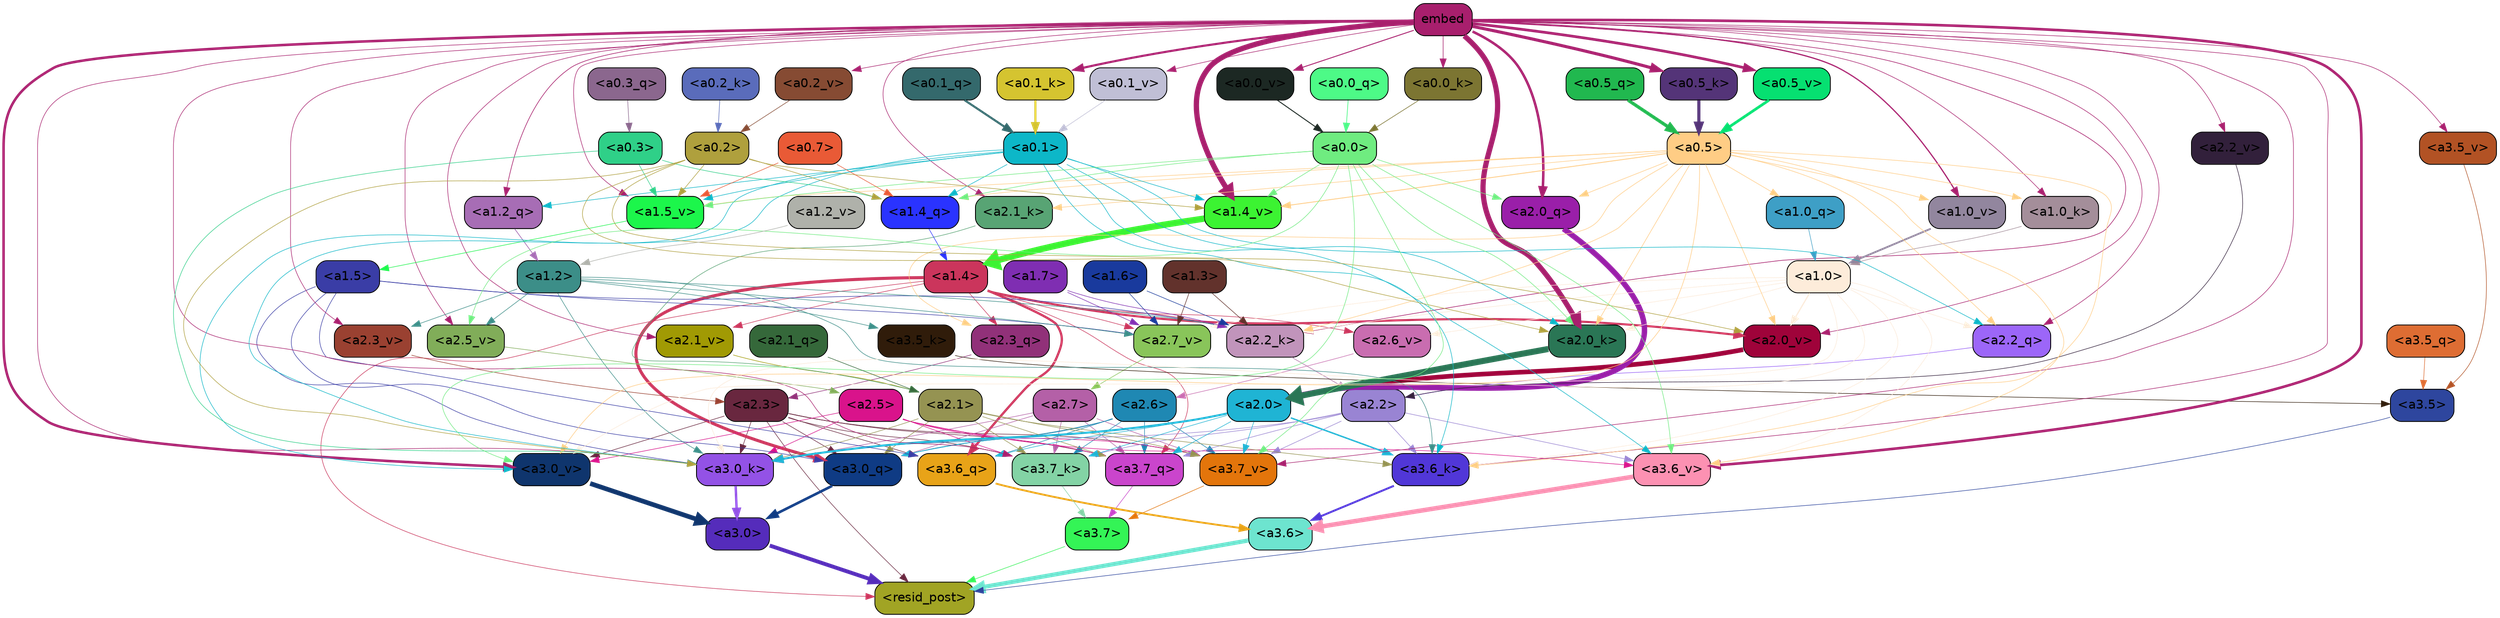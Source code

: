 strict digraph "" {
	graph [bgcolor=transparent,
		layout=dot,
		overlap=false,
		splines=true
	];
	"<a3.7>"	[color=black,
		fillcolor="#34f456",
		fontname=Helvetica,
		shape=box,
		style="filled, rounded"];
	"<resid_post>"	[color=black,
		fillcolor="#a1a424",
		fontname=Helvetica,
		shape=box,
		style="filled, rounded"];
	"<a3.7>" -> "<resid_post>"	[color="#34f456",
		penwidth=0.6];
	"<a3.6>"	[color=black,
		fillcolor="#6de4cf",
		fontname=Helvetica,
		shape=box,
		style="filled, rounded"];
	"<a3.6>" -> "<resid_post>"	[color="#6de4cf",
		penwidth=4.648244500160217];
	"<a3.5>"	[color=black,
		fillcolor="#2e469e",
		fontname=Helvetica,
		shape=box,
		style="filled, rounded"];
	"<a3.5>" -> "<resid_post>"	[color="#2e469e",
		penwidth=0.6];
	"<a3.0>"	[color=black,
		fillcolor="#552cbb",
		fontname=Helvetica,
		shape=box,
		style="filled, rounded"];
	"<a3.0>" -> "<resid_post>"	[color="#552cbb",
		penwidth=4.3288813829422];
	"<a2.3>"	[color=black,
		fillcolor="#69273f",
		fontname=Helvetica,
		shape=box,
		style="filled, rounded"];
	"<a2.3>" -> "<resid_post>"	[color="#69273f",
		penwidth=0.6];
	"<a3.7_q>"	[color=black,
		fillcolor="#ca45cc",
		fontname=Helvetica,
		shape=box,
		style="filled, rounded"];
	"<a2.3>" -> "<a3.7_q>"	[color="#69273f",
		penwidth=0.6];
	"<a3.6_q>"	[color=black,
		fillcolor="#e8a318",
		fontname=Helvetica,
		shape=box,
		style="filled, rounded"];
	"<a2.3>" -> "<a3.6_q>"	[color="#69273f",
		penwidth=0.6];
	"<a3.0_q>"	[color=black,
		fillcolor="#0f3b84",
		fontname=Helvetica,
		shape=box,
		style="filled, rounded"];
	"<a2.3>" -> "<a3.0_q>"	[color="#69273f",
		penwidth=0.6];
	"<a3.7_k>"	[color=black,
		fillcolor="#83d3a5",
		fontname=Helvetica,
		shape=box,
		style="filled, rounded"];
	"<a2.3>" -> "<a3.7_k>"	[color="#69273f",
		penwidth=0.6];
	"<a3.0_k>"	[color=black,
		fillcolor="#9352e6",
		fontname=Helvetica,
		shape=box,
		style="filled, rounded"];
	"<a2.3>" -> "<a3.0_k>"	[color="#69273f",
		penwidth=0.6];
	"<a3.7_v>"	[color=black,
		fillcolor="#e3750b",
		fontname=Helvetica,
		shape=box,
		style="filled, rounded"];
	"<a2.3>" -> "<a3.7_v>"	[color="#69273f",
		penwidth=0.6];
	"<a3.0_v>"	[color=black,
		fillcolor="#0f356d",
		fontname=Helvetica,
		shape=box,
		style="filled, rounded"];
	"<a2.3>" -> "<a3.0_v>"	[color="#69273f",
		penwidth=0.6];
	"<a1.4>"	[color=black,
		fillcolor="#cb355c",
		fontname=Helvetica,
		shape=box,
		style="filled, rounded"];
	"<a1.4>" -> "<resid_post>"	[color="#cb355c",
		penwidth=0.6];
	"<a1.4>" -> "<a3.7_q>"	[color="#cb355c",
		penwidth=0.6];
	"<a1.4>" -> "<a3.6_q>"	[color="#cb355c",
		penwidth=2.5397292599081993];
	"<a1.4>" -> "<a3.0_q>"	[color="#cb355c",
		penwidth=3.3985572457313538];
	"<a2.3_q>"	[color=black,
		fillcolor="#913179",
		fontname=Helvetica,
		shape=box,
		style="filled, rounded"];
	"<a1.4>" -> "<a2.3_q>"	[color="#cb355c",
		penwidth=0.6];
	"<a2.2_k>"	[color=black,
		fillcolor="#c194bb",
		fontname=Helvetica,
		shape=box,
		style="filled, rounded"];
	"<a1.4>" -> "<a2.2_k>"	[color="#cb355c",
		penwidth=0.6];
	"<a2.7_v>"	[color=black,
		fillcolor="#89c55a",
		fontname=Helvetica,
		shape=box,
		style="filled, rounded"];
	"<a1.4>" -> "<a2.7_v>"	[color="#cb355c",
		penwidth=0.6];
	"<a2.6_v>"	[color=black,
		fillcolor="#c96db0",
		fontname=Helvetica,
		shape=box,
		style="filled, rounded"];
	"<a1.4>" -> "<a2.6_v>"	[color="#cb355c",
		penwidth=0.6];
	"<a2.1_v>"	[color=black,
		fillcolor="#a19a04",
		fontname=Helvetica,
		shape=box,
		style="filled, rounded"];
	"<a1.4>" -> "<a2.1_v>"	[color="#cb355c",
		penwidth=0.6];
	"<a2.0_v>"	[color=black,
		fillcolor="#9f033a",
		fontname=Helvetica,
		shape=box,
		style="filled, rounded"];
	"<a1.4>" -> "<a2.0_v>"	[color="#cb355c",
		penwidth=2.3308929204940796];
	"<a3.7_q>" -> "<a3.7>"	[color="#ca45cc",
		penwidth=0.6];
	"<a3.6_q>" -> "<a3.6>"	[color="#e8a318",
		penwidth=2.03758105635643];
	"<a3.5_q>"	[color=black,
		fillcolor="#de6d33",
		fontname=Helvetica,
		shape=box,
		style="filled, rounded"];
	"<a3.5_q>" -> "<a3.5>"	[color="#de6d33",
		penwidth=0.6];
	"<a3.0_q>" -> "<a3.0>"	[color="#0f3b84",
		penwidth=2.8638100624084473];
	"<a3.7_k>" -> "<a3.7>"	[color="#83d3a5",
		penwidth=0.6];
	"<a3.6_k>"	[color=black,
		fillcolor="#5137d8",
		fontname=Helvetica,
		shape=box,
		style="filled, rounded"];
	"<a3.6_k>" -> "<a3.6>"	[color="#5137d8",
		penwidth=2.174198240041733];
	"<a3.5_k>"	[color=black,
		fillcolor="#301c0a",
		fontname=Helvetica,
		shape=box,
		style="filled, rounded"];
	"<a3.5_k>" -> "<a3.5>"	[color="#301c0a",
		penwidth=0.6];
	"<a3.0_k>" -> "<a3.0>"	[color="#9352e6",
		penwidth=2.6274144649505615];
	"<a3.7_v>" -> "<a3.7>"	[color="#e3750b",
		penwidth=0.6];
	"<a3.6_v>"	[color=black,
		fillcolor="#fc91b2",
		fontname=Helvetica,
		shape=box,
		style="filled, rounded"];
	"<a3.6_v>" -> "<a3.6>"	[color="#fc91b2",
		penwidth=5.002329230308533];
	"<a3.5_v>"	[color=black,
		fillcolor="#b25224",
		fontname=Helvetica,
		shape=box,
		style="filled, rounded"];
	"<a3.5_v>" -> "<a3.5>"	[color="#b25224",
		penwidth=0.6];
	"<a3.0_v>" -> "<a3.0>"	[color="#0f356d",
		penwidth=5.188832879066467];
	"<a2.7>"	[color=black,
		fillcolor="#b460a7",
		fontname=Helvetica,
		shape=box,
		style="filled, rounded"];
	"<a2.7>" -> "<a3.7_q>"	[color="#b460a7",
		penwidth=0.6];
	"<a2.7>" -> "<a3.0_q>"	[color="#b460a7",
		penwidth=0.6];
	"<a2.7>" -> "<a3.7_k>"	[color="#b460a7",
		penwidth=0.6];
	"<a2.7>" -> "<a3.0_k>"	[color="#b460a7",
		penwidth=0.6];
	"<a2.7>" -> "<a3.7_v>"	[color="#b460a7",
		penwidth=0.6];
	"<a2.6>"	[color=black,
		fillcolor="#1f88b3",
		fontname=Helvetica,
		shape=box,
		style="filled, rounded"];
	"<a2.6>" -> "<a3.7_q>"	[color="#1f88b3",
		penwidth=0.6];
	"<a2.6>" -> "<a3.6_q>"	[color="#1f88b3",
		penwidth=0.6];
	"<a2.6>" -> "<a3.0_q>"	[color="#1f88b3",
		penwidth=0.6];
	"<a2.6>" -> "<a3.7_k>"	[color="#1f88b3",
		penwidth=0.6];
	"<a2.6>" -> "<a3.0_k>"	[color="#1f88b3",
		penwidth=0.6];
	"<a2.6>" -> "<a3.7_v>"	[color="#1f88b3",
		penwidth=0.6];
	"<a2.5>"	[color=black,
		fillcolor="#d9138b",
		fontname=Helvetica,
		shape=box,
		style="filled, rounded"];
	"<a2.5>" -> "<a3.7_q>"	[color="#d9138b",
		penwidth=0.6];
	"<a2.5>" -> "<a3.7_k>"	[color="#d9138b",
		penwidth=0.6];
	"<a2.5>" -> "<a3.0_k>"	[color="#d9138b",
		penwidth=0.6];
	"<a2.5>" -> "<a3.7_v>"	[color="#d9138b",
		penwidth=0.6];
	"<a2.5>" -> "<a3.6_v>"	[color="#d9138b",
		penwidth=0.6];
	"<a2.5>" -> "<a3.0_v>"	[color="#d9138b",
		penwidth=0.6];
	"<a2.2>"	[color=black,
		fillcolor="#9984d3",
		fontname=Helvetica,
		shape=box,
		style="filled, rounded"];
	"<a2.2>" -> "<a3.7_q>"	[color="#9984d3",
		penwidth=0.6];
	"<a2.2>" -> "<a3.7_k>"	[color="#9984d3",
		penwidth=0.6];
	"<a2.2>" -> "<a3.6_k>"	[color="#9984d3",
		penwidth=0.6];
	"<a2.2>" -> "<a3.0_k>"	[color="#9984d3",
		penwidth=0.6];
	"<a2.2>" -> "<a3.7_v>"	[color="#9984d3",
		penwidth=0.6];
	"<a2.2>" -> "<a3.6_v>"	[color="#9984d3",
		penwidth=0.6];
	"<a2.1>"	[color=black,
		fillcolor="#959352",
		fontname=Helvetica,
		shape=box,
		style="filled, rounded"];
	"<a2.1>" -> "<a3.7_q>"	[color="#959352",
		penwidth=0.6];
	"<a2.1>" -> "<a3.0_q>"	[color="#959352",
		penwidth=0.6];
	"<a2.1>" -> "<a3.7_k>"	[color="#959352",
		penwidth=0.6];
	"<a2.1>" -> "<a3.6_k>"	[color="#959352",
		penwidth=0.6];
	"<a2.1>" -> "<a3.0_k>"	[color="#959352",
		penwidth=0.6];
	"<a2.1>" -> "<a3.7_v>"	[color="#959352",
		penwidth=0.6];
	"<a2.0>"	[color=black,
		fillcolor="#1fb4d4",
		fontname=Helvetica,
		shape=box,
		style="filled, rounded"];
	"<a2.0>" -> "<a3.7_q>"	[color="#1fb4d4",
		penwidth=0.6];
	"<a2.0>" -> "<a3.6_q>"	[color="#1fb4d4",
		penwidth=0.6];
	"<a2.0>" -> "<a3.0_q>"	[color="#1fb4d4",
		penwidth=0.6];
	"<a2.0>" -> "<a3.7_k>"	[color="#1fb4d4",
		penwidth=0.6];
	"<a2.0>" -> "<a3.6_k>"	[color="#1fb4d4",
		penwidth=1.5717863738536835];
	"<a2.0>" -> "<a3.0_k>"	[color="#1fb4d4",
		penwidth=2.205150544643402];
	"<a2.0>" -> "<a3.7_v>"	[color="#1fb4d4",
		penwidth=0.6];
	"<a1.5>"	[color=black,
		fillcolor="#3a3da6",
		fontname=Helvetica,
		shape=box,
		style="filled, rounded"];
	"<a1.5>" -> "<a3.6_q>"	[color="#3a3da6",
		penwidth=0.6];
	"<a1.5>" -> "<a3.0_q>"	[color="#3a3da6",
		penwidth=0.6];
	"<a1.5>" -> "<a3.0_k>"	[color="#3a3da6",
		penwidth=0.6];
	"<a1.5>" -> "<a2.2_k>"	[color="#3a3da6",
		penwidth=0.6];
	"<a1.5>" -> "<a2.7_v>"	[color="#3a3da6",
		penwidth=0.6];
	embed	[color=black,
		fillcolor="#a81f6d",
		fontname=Helvetica,
		shape=box,
		style="filled, rounded"];
	embed -> "<a3.7_k>"	[color="#a81f6d",
		penwidth=0.6];
	embed -> "<a3.6_k>"	[color="#a81f6d",
		penwidth=0.6];
	embed -> "<a3.0_k>"	[color="#a81f6d",
		penwidth=0.6];
	embed -> "<a3.7_v>"	[color="#a81f6d",
		penwidth=0.6];
	embed -> "<a3.6_v>"	[color="#a81f6d",
		penwidth=2.882729172706604];
	embed -> "<a3.5_v>"	[color="#a81f6d",
		penwidth=0.6];
	embed -> "<a3.0_v>"	[color="#a81f6d",
		penwidth=2.812090039253235];
	"<a2.2_q>"	[color=black,
		fillcolor="#9c66f8",
		fontname=Helvetica,
		shape=box,
		style="filled, rounded"];
	embed -> "<a2.2_q>"	[color="#a81f6d",
		penwidth=0.6];
	"<a2.0_q>"	[color=black,
		fillcolor="#9a1fa9",
		fontname=Helvetica,
		shape=box,
		style="filled, rounded"];
	embed -> "<a2.0_q>"	[color="#a81f6d",
		penwidth=2.773140072822571];
	embed -> "<a2.2_k>"	[color="#a81f6d",
		penwidth=0.6694881916046143];
	"<a2.1_k>"	[color=black,
		fillcolor="#58a474",
		fontname=Helvetica,
		shape=box,
		style="filled, rounded"];
	embed -> "<a2.1_k>"	[color="#a81f6d",
		penwidth=0.6];
	"<a2.0_k>"	[color=black,
		fillcolor="#2a7655",
		fontname=Helvetica,
		shape=box,
		style="filled, rounded"];
	embed -> "<a2.0_k>"	[color="#a81f6d",
		penwidth=5.809704422950745];
	"<a2.5_v>"	[color=black,
		fillcolor="#81ad59",
		fontname=Helvetica,
		shape=box,
		style="filled, rounded"];
	embed -> "<a2.5_v>"	[color="#a81f6d",
		penwidth=0.6];
	"<a2.3_v>"	[color=black,
		fillcolor="#9a4131",
		fontname=Helvetica,
		shape=box,
		style="filled, rounded"];
	embed -> "<a2.3_v>"	[color="#a81f6d",
		penwidth=0.6];
	"<a2.2_v>"	[color=black,
		fillcolor="#32203b",
		fontname=Helvetica,
		shape=box,
		style="filled, rounded"];
	embed -> "<a2.2_v>"	[color="#a81f6d",
		penwidth=0.6];
	embed -> "<a2.1_v>"	[color="#a81f6d",
		penwidth=0.6];
	embed -> "<a2.0_v>"	[color="#a81f6d",
		penwidth=0.6];
	"<a1.2_q>"	[color=black,
		fillcolor="#a76db5",
		fontname=Helvetica,
		shape=box,
		style="filled, rounded"];
	embed -> "<a1.2_q>"	[color="#a81f6d",
		penwidth=0.6789929866790771];
	"<a1.0_k>"	[color=black,
		fillcolor="#a48e9a",
		fontname=Helvetica,
		shape=box,
		style="filled, rounded"];
	embed -> "<a1.0_k>"	[color="#a81f6d",
		penwidth=0.6];
	"<a1.5_v>"	[color=black,
		fillcolor="#1cf64b",
		fontname=Helvetica,
		shape=box,
		style="filled, rounded"];
	embed -> "<a1.5_v>"	[color="#a81f6d",
		penwidth=0.6];
	"<a1.4_v>"	[color=black,
		fillcolor="#3cf332",
		fontname=Helvetica,
		shape=box,
		style="filled, rounded"];
	embed -> "<a1.4_v>"	[color="#a81f6d",
		penwidth=5.930049657821655];
	"<a1.0_v>"	[color=black,
		fillcolor="#92869e",
		fontname=Helvetica,
		shape=box,
		style="filled, rounded"];
	embed -> "<a1.0_v>"	[color="#a81f6d",
		penwidth=1.3246397972106934];
	"<a0.5_k>"	[color=black,
		fillcolor="#543478",
		fontname=Helvetica,
		shape=box,
		style="filled, rounded"];
	embed -> "<a0.5_k>"	[color="#a81f6d",
		penwidth=3.417628586292267];
	"<a0.1_k>"	[color=black,
		fillcolor="#d5c430",
		fontname=Helvetica,
		shape=box,
		style="filled, rounded"];
	embed -> "<a0.1_k>"	[color="#a81f6d",
		penwidth=2.365019917488098];
	"<a0.0_k>"	[color=black,
		fillcolor="#7c7532",
		fontname=Helvetica,
		shape=box,
		style="filled, rounded"];
	embed -> "<a0.0_k>"	[color="#a81f6d",
		penwidth=0.6479218006134033];
	"<a0.5_v>"	[color=black,
		fillcolor="#06e071",
		fontname=Helvetica,
		shape=box,
		style="filled, rounded"];
	embed -> "<a0.5_v>"	[color="#a81f6d",
		penwidth=2.9912296533584595];
	"<a0.2_v>"	[color=black,
		fillcolor="#864b33",
		fontname=Helvetica,
		shape=box,
		style="filled, rounded"];
	embed -> "<a0.2_v>"	[color="#a81f6d",
		penwidth=0.6];
	"<a0.1_v>"	[color=black,
		fillcolor="#c0bfd6",
		fontname=Helvetica,
		shape=box,
		style="filled, rounded"];
	embed -> "<a0.1_v>"	[color="#a81f6d",
		penwidth=0.6];
	"<a0.0_v>"	[color=black,
		fillcolor="#1c2823",
		fontname=Helvetica,
		shape=box,
		style="filled, rounded"];
	embed -> "<a0.0_v>"	[color="#a81f6d",
		penwidth=1.0032603740692139];
	"<a1.2>"	[color=black,
		fillcolor="#3c8e88",
		fontname=Helvetica,
		shape=box,
		style="filled, rounded"];
	"<a1.2>" -> "<a3.6_k>"	[color="#3c8e88",
		penwidth=0.6];
	"<a1.2>" -> "<a3.5_k>"	[color="#3c8e88",
		penwidth=0.6];
	"<a1.2>" -> "<a3.0_k>"	[color="#3c8e88",
		penwidth=0.6];
	"<a1.2>" -> "<a2.2_k>"	[color="#3c8e88",
		penwidth=0.6];
	"<a1.2>" -> "<a2.7_v>"	[color="#3c8e88",
		penwidth=0.6];
	"<a1.2>" -> "<a2.5_v>"	[color="#3c8e88",
		penwidth=0.6];
	"<a1.2>" -> "<a2.3_v>"	[color="#3c8e88",
		penwidth=0.6];
	"<a1.0>"	[color=black,
		fillcolor="#fdecda",
		fontname=Helvetica,
		shape=box,
		style="filled, rounded"];
	"<a1.0>" -> "<a3.6_k>"	[color="#fdecda",
		penwidth=0.6];
	"<a1.0>" -> "<a3.0_k>"	[color="#fdecda",
		penwidth=0.6];
	"<a1.0>" -> "<a3.6_v>"	[color="#fdecda",
		penwidth=0.6];
	"<a1.0>" -> "<a3.0_v>"	[color="#fdecda",
		penwidth=0.6];
	"<a1.0>" -> "<a2.2_q>"	[color="#fdecda",
		penwidth=0.6];
	"<a1.0>" -> "<a2.2_k>"	[color="#fdecda",
		penwidth=0.6];
	"<a1.0>" -> "<a2.0_k>"	[color="#fdecda",
		penwidth=0.6];
	"<a1.0>" -> "<a2.7_v>"	[color="#fdecda",
		penwidth=0.6];
	"<a1.0>" -> "<a2.6_v>"	[color="#fdecda",
		penwidth=0.6];
	"<a1.0>" -> "<a2.0_v>"	[color="#fdecda",
		penwidth=1.2632839679718018];
	"<a0.5>"	[color=black,
		fillcolor="#ffcd85",
		fontname=Helvetica,
		shape=box,
		style="filled, rounded"];
	"<a0.5>" -> "<a3.6_k>"	[color="#ffcd85",
		penwidth=0.6];
	"<a0.5>" -> "<a3.6_v>"	[color="#ffcd85",
		penwidth=0.6];
	"<a0.5>" -> "<a3.0_v>"	[color="#ffcd85",
		penwidth=0.6281400918960571];
	"<a0.5>" -> "<a2.3_q>"	[color="#ffcd85",
		penwidth=0.6];
	"<a0.5>" -> "<a2.2_q>"	[color="#ffcd85",
		penwidth=0.6];
	"<a0.5>" -> "<a2.0_q>"	[color="#ffcd85",
		penwidth=0.6];
	"<a0.5>" -> "<a2.2_k>"	[color="#ffcd85",
		penwidth=0.6];
	"<a0.5>" -> "<a2.1_k>"	[color="#ffcd85",
		penwidth=0.6];
	"<a0.5>" -> "<a2.0_k>"	[color="#ffcd85",
		penwidth=0.6196913719177246];
	"<a0.5>" -> "<a2.0_v>"	[color="#ffcd85",
		penwidth=0.6];
	"<a1.4_q>"	[color=black,
		fillcolor="#2a33ff",
		fontname=Helvetica,
		shape=box,
		style="filled, rounded"];
	"<a0.5>" -> "<a1.4_q>"	[color="#ffcd85",
		penwidth=0.6];
	"<a1.0_q>"	[color=black,
		fillcolor="#3e9fc6",
		fontname=Helvetica,
		shape=box,
		style="filled, rounded"];
	"<a0.5>" -> "<a1.0_q>"	[color="#ffcd85",
		penwidth=0.6];
	"<a0.5>" -> "<a1.0_k>"	[color="#ffcd85",
		penwidth=0.6];
	"<a0.5>" -> "<a1.5_v>"	[color="#ffcd85",
		penwidth=0.6];
	"<a0.5>" -> "<a1.4_v>"	[color="#ffcd85",
		penwidth=0.9038386344909668];
	"<a0.5>" -> "<a1.0_v>"	[color="#ffcd85",
		penwidth=0.6];
	"<a0.1>"	[color=black,
		fillcolor="#0db7c8",
		fontname=Helvetica,
		shape=box,
		style="filled, rounded"];
	"<a0.1>" -> "<a3.6_k>"	[color="#0db7c8",
		penwidth=0.6];
	"<a0.1>" -> "<a3.0_k>"	[color="#0db7c8",
		penwidth=0.6];
	"<a0.1>" -> "<a3.6_v>"	[color="#0db7c8",
		penwidth=0.6];
	"<a0.1>" -> "<a3.0_v>"	[color="#0db7c8",
		penwidth=0.6];
	"<a0.1>" -> "<a2.2_q>"	[color="#0db7c8",
		penwidth=0.6];
	"<a0.1>" -> "<a2.0_k>"	[color="#0db7c8",
		penwidth=0.6];
	"<a0.1>" -> "<a1.4_q>"	[color="#0db7c8",
		penwidth=0.6];
	"<a0.1>" -> "<a1.2_q>"	[color="#0db7c8",
		penwidth=0.6];
	"<a0.1>" -> "<a1.5_v>"	[color="#0db7c8",
		penwidth=0.6];
	"<a0.1>" -> "<a1.4_v>"	[color="#0db7c8",
		penwidth=0.6];
	"<a0.3>"	[color=black,
		fillcolor="#2fd088",
		fontname=Helvetica,
		shape=box,
		style="filled, rounded"];
	"<a0.3>" -> "<a3.0_k>"	[color="#2fd088",
		penwidth=0.6];
	"<a0.3>" -> "<a1.4_q>"	[color="#2fd088",
		penwidth=0.6];
	"<a0.3>" -> "<a1.5_v>"	[color="#2fd088",
		penwidth=0.6];
	"<a0.2>"	[color=black,
		fillcolor="#afa03d",
		fontname=Helvetica,
		shape=box,
		style="filled, rounded"];
	"<a0.2>" -> "<a3.0_k>"	[color="#afa03d",
		penwidth=0.6];
	"<a0.2>" -> "<a2.0_k>"	[color="#afa03d",
		penwidth=0.6];
	"<a0.2>" -> "<a2.0_v>"	[color="#afa03d",
		penwidth=0.6];
	"<a0.2>" -> "<a1.4_q>"	[color="#afa03d",
		penwidth=0.6];
	"<a0.2>" -> "<a1.5_v>"	[color="#afa03d",
		penwidth=0.6];
	"<a0.2>" -> "<a1.4_v>"	[color="#afa03d",
		penwidth=0.6];
	"<a0.0>"	[color=black,
		fillcolor="#6fec80",
		fontname=Helvetica,
		shape=box,
		style="filled, rounded"];
	"<a0.0>" -> "<a3.7_v>"	[color="#6fec80",
		penwidth=0.6];
	"<a0.0>" -> "<a3.6_v>"	[color="#6fec80",
		penwidth=0.6];
	"<a0.0>" -> "<a3.0_v>"	[color="#6fec80",
		penwidth=0.6];
	"<a0.0>" -> "<a2.0_q>"	[color="#6fec80",
		penwidth=0.6];
	"<a0.0>" -> "<a2.0_k>"	[color="#6fec80",
		penwidth=0.6];
	"<a0.0>" -> "<a2.5_v>"	[color="#6fec80",
		penwidth=0.6];
	"<a0.0>" -> "<a1.4_q>"	[color="#6fec80",
		penwidth=0.6];
	"<a0.0>" -> "<a1.5_v>"	[color="#6fec80",
		penwidth=0.6];
	"<a0.0>" -> "<a1.4_v>"	[color="#6fec80",
		penwidth=0.6];
	"<a2.3_q>" -> "<a2.3>"	[color="#913179",
		penwidth=0.6];
	"<a2.2_q>" -> "<a2.2>"	[color="#9c66f8",
		penwidth=0.6299107074737549];
	"<a2.1_q>"	[color=black,
		fillcolor="#35683a",
		fontname=Helvetica,
		shape=box,
		style="filled, rounded"];
	"<a2.1_q>" -> "<a2.1>"	[color="#35683a",
		penwidth=0.6];
	"<a2.0_q>" -> "<a2.0>"	[color="#9a1fa9",
		penwidth=6.081655263900757];
	"<a2.2_k>" -> "<a2.2>"	[color="#c194bb",
		penwidth=0.8337457180023193];
	"<a2.1_k>" -> "<a2.1>"	[color="#58a474",
		penwidth=0.6];
	"<a2.0_k>" -> "<a2.0>"	[color="#2a7655",
		penwidth=6.795950889587402];
	"<a2.7_v>" -> "<a2.7>"	[color="#89c55a",
		penwidth=0.6];
	"<a2.6_v>" -> "<a2.6>"	[color="#c96db0",
		penwidth=0.6];
	"<a2.5_v>" -> "<a2.5>"	[color="#81ad59",
		penwidth=0.6];
	"<a2.3_v>" -> "<a2.3>"	[color="#9a4131",
		penwidth=0.6];
	"<a2.2_v>" -> "<a2.2>"	[color="#32203b",
		penwidth=0.6];
	"<a2.1_v>" -> "<a2.1>"	[color="#a19a04",
		penwidth=0.6];
	"<a2.0_v>" -> "<a2.0>"	[color="#9f033a",
		penwidth=5.211444020271301];
	"<a1.7>"	[color=black,
		fillcolor="#7f2eb2",
		fontname=Helvetica,
		shape=box,
		style="filled, rounded"];
	"<a1.7>" -> "<a2.2_k>"	[color="#7f2eb2",
		penwidth=0.6];
	"<a1.7>" -> "<a2.7_v>"	[color="#7f2eb2",
		penwidth=0.6];
	"<a1.6>"	[color=black,
		fillcolor="#193a9d",
		fontname=Helvetica,
		shape=box,
		style="filled, rounded"];
	"<a1.6>" -> "<a2.2_k>"	[color="#193a9d",
		penwidth=0.6];
	"<a1.6>" -> "<a2.7_v>"	[color="#193a9d",
		penwidth=0.6];
	"<a1.3>"	[color=black,
		fillcolor="#62322c",
		fontname=Helvetica,
		shape=box,
		style="filled, rounded"];
	"<a1.3>" -> "<a2.2_k>"	[color="#62322c",
		penwidth=0.6];
	"<a1.3>" -> "<a2.7_v>"	[color="#62322c",
		penwidth=0.6];
	"<a1.4_q>" -> "<a1.4>"	[color="#2a33ff",
		penwidth=0.6];
	"<a1.2_q>" -> "<a1.2>"	[color="#a76db5",
		penwidth=0.7635738849639893];
	"<a1.0_q>" -> "<a1.0>"	[color="#3e9fc6",
		penwidth=0.6];
	"<a1.0_k>" -> "<a1.0>"	[color="#a48e9a",
		penwidth=0.6];
	"<a1.5_v>" -> "<a1.5>"	[color="#1cf64b",
		penwidth=0.6];
	"<a1.4_v>" -> "<a1.4>"	[color="#3cf332",
		penwidth=7.066803693771362];
	"<a1.2_v>"	[color=black,
		fillcolor="#afb1aa",
		fontname=Helvetica,
		shape=box,
		style="filled, rounded"];
	"<a1.2_v>" -> "<a1.2>"	[color="#afb1aa",
		penwidth=0.6];
	"<a1.0_v>" -> "<a1.0>"	[color="#92869e",
		penwidth=1.970656156539917];
	"<a0.7>"	[color=black,
		fillcolor="#e95a36",
		fontname=Helvetica,
		shape=box,
		style="filled, rounded"];
	"<a0.7>" -> "<a1.4_q>"	[color="#e95a36",
		penwidth=0.6];
	"<a0.7>" -> "<a1.5_v>"	[color="#e95a36",
		penwidth=0.6];
	"<a0.5_q>"	[color=black,
		fillcolor="#21b84f",
		fontname=Helvetica,
		shape=box,
		style="filled, rounded"];
	"<a0.5_q>" -> "<a0.5>"	[color="#21b84f",
		penwidth=3.6266062557697296];
	"<a0.3_q>"	[color=black,
		fillcolor="#8b678e",
		fontname=Helvetica,
		shape=box,
		style="filled, rounded"];
	"<a0.3_q>" -> "<a0.3>"	[color="#8b678e",
		penwidth=0.6];
	"<a0.1_q>"	[color=black,
		fillcolor="#34696c",
		fontname=Helvetica,
		shape=box,
		style="filled, rounded"];
	"<a0.1_q>" -> "<a0.1>"	[color="#34696c",
		penwidth=2.2995558977127075];
	"<a0.0_q>"	[color=black,
		fillcolor="#4dfa87",
		fontname=Helvetica,
		shape=box,
		style="filled, rounded"];
	"<a0.0_q>" -> "<a0.0>"	[color="#4dfa87",
		penwidth=0.7591052055358887];
	"<a0.5_k>" -> "<a0.5>"	[color="#543478",
		penwidth=3.475644141435623];
	"<a0.2_k>"	[color=black,
		fillcolor="#5a6cbb",
		fontname=Helvetica,
		shape=box,
		style="filled, rounded"];
	"<a0.2_k>" -> "<a0.2>"	[color="#5a6cbb",
		penwidth=0.6];
	"<a0.1_k>" -> "<a0.1>"	[color="#d5c430",
		penwidth=2.3508740663528442];
	"<a0.0_k>" -> "<a0.0>"	[color="#7c7532",
		penwidth=0.6416475772857666];
	"<a0.5_v>" -> "<a0.5>"	[color="#06e071",
		penwidth=3.019147038459778];
	"<a0.2_v>" -> "<a0.2>"	[color="#864b33",
		penwidth=0.6];
	"<a0.1_v>" -> "<a0.1>"	[color="#c0bfd6",
		penwidth=0.6];
	"<a0.0_v>" -> "<a0.0>"	[color="#1c2823",
		penwidth=1.0116496086120605];
}
